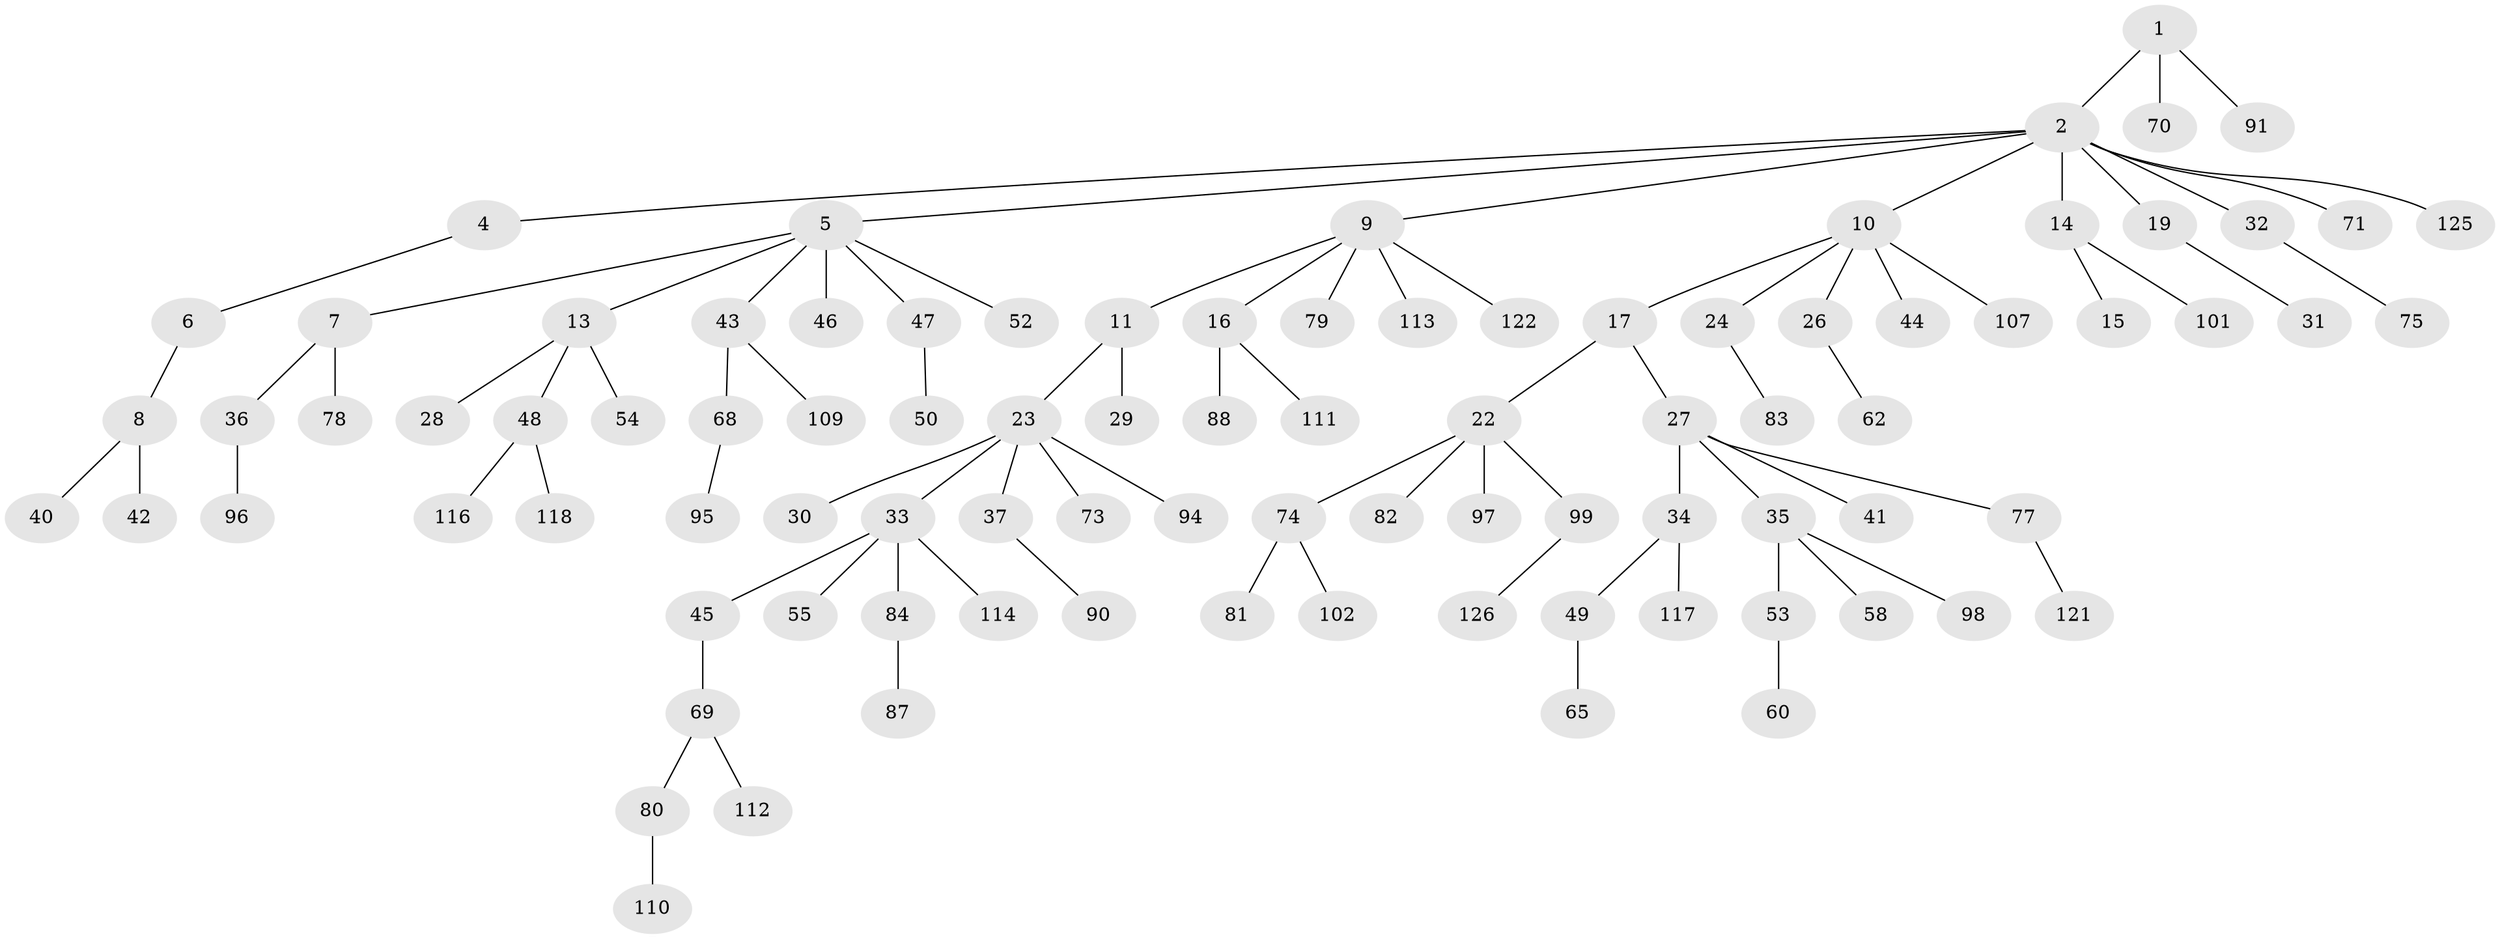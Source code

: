 // Generated by graph-tools (version 1.1) at 2025/52/02/27/25 19:52:12]
// undirected, 91 vertices, 90 edges
graph export_dot {
graph [start="1"]
  node [color=gray90,style=filled];
  1 [super="+124"];
  2 [super="+3"];
  4;
  5 [super="+21"];
  6 [super="+39"];
  7 [super="+123"];
  8 [super="+66"];
  9 [super="+93"];
  10 [super="+12"];
  11;
  13 [super="+20"];
  14 [super="+56"];
  15 [super="+18"];
  16 [super="+57"];
  17;
  19 [super="+63"];
  22 [super="+119"];
  23 [super="+64"];
  24 [super="+25"];
  26;
  27 [super="+67"];
  28 [super="+104"];
  29;
  30 [super="+38"];
  31 [super="+120"];
  32 [super="+61"];
  33 [super="+89"];
  34;
  35 [super="+59"];
  36;
  37;
  40;
  41 [super="+108"];
  42;
  43 [super="+100"];
  44 [super="+106"];
  45;
  46 [super="+85"];
  47;
  48;
  49 [super="+51"];
  50;
  52;
  53;
  54;
  55;
  58;
  60;
  62 [super="+115"];
  65;
  68 [super="+86"];
  69 [super="+76"];
  70 [super="+72"];
  71;
  73;
  74;
  75;
  77;
  78 [super="+92"];
  79;
  80;
  81;
  82;
  83;
  84;
  87;
  88;
  90 [super="+128"];
  91;
  94;
  95;
  96 [super="+103"];
  97 [super="+127"];
  98;
  99;
  101 [super="+105"];
  102;
  107;
  109;
  110;
  111;
  112;
  113;
  114;
  116;
  117;
  118;
  121;
  122;
  125;
  126;
  1 -- 2;
  1 -- 70;
  1 -- 91;
  2 -- 4;
  2 -- 9;
  2 -- 32;
  2 -- 5;
  2 -- 71;
  2 -- 10;
  2 -- 14;
  2 -- 19;
  2 -- 125;
  4 -- 6;
  5 -- 7;
  5 -- 13;
  5 -- 46;
  5 -- 47;
  5 -- 52;
  5 -- 43;
  6 -- 8;
  7 -- 36;
  7 -- 78;
  8 -- 40;
  8 -- 42;
  9 -- 11;
  9 -- 16;
  9 -- 79;
  9 -- 122;
  9 -- 113;
  10 -- 17;
  10 -- 24;
  10 -- 26;
  10 -- 107;
  10 -- 44;
  11 -- 23;
  11 -- 29;
  13 -- 48;
  13 -- 28;
  13 -- 54;
  14 -- 15;
  14 -- 101;
  16 -- 88;
  16 -- 111;
  17 -- 22;
  17 -- 27;
  19 -- 31;
  22 -- 74;
  22 -- 82;
  22 -- 97;
  22 -- 99;
  23 -- 30;
  23 -- 33;
  23 -- 37;
  23 -- 73;
  23 -- 94;
  24 -- 83;
  26 -- 62;
  27 -- 34;
  27 -- 35;
  27 -- 41;
  27 -- 77;
  32 -- 75;
  33 -- 45;
  33 -- 55;
  33 -- 84;
  33 -- 114;
  34 -- 49;
  34 -- 117;
  35 -- 53;
  35 -- 58;
  35 -- 98;
  36 -- 96;
  37 -- 90;
  43 -- 68;
  43 -- 109;
  45 -- 69;
  47 -- 50;
  48 -- 116;
  48 -- 118;
  49 -- 65;
  53 -- 60;
  68 -- 95;
  69 -- 112;
  69 -- 80;
  74 -- 81;
  74 -- 102;
  77 -- 121;
  80 -- 110;
  84 -- 87;
  99 -- 126;
}
